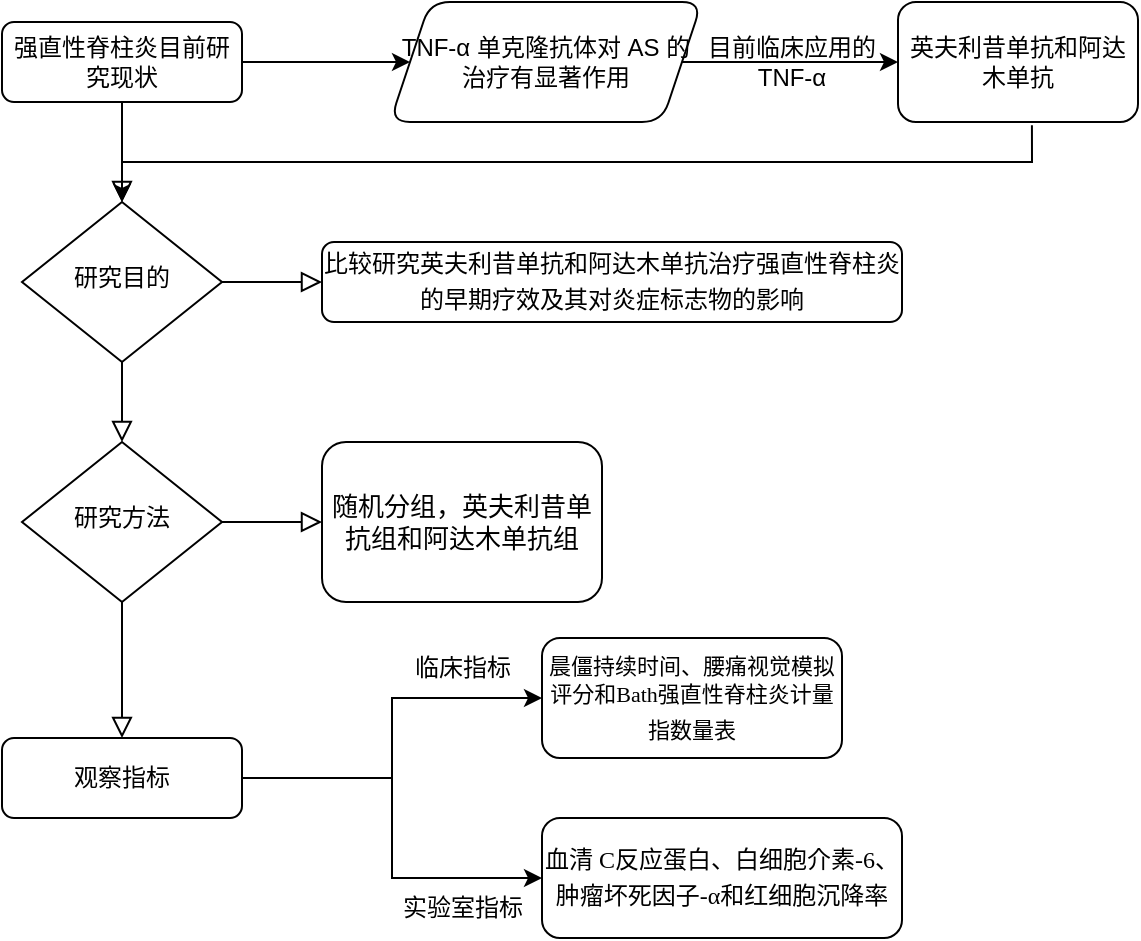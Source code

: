 <mxfile version="21.7.4" type="github">
  <diagram id="C5RBs43oDa-KdzZeNtuy" name="Page-1">
    <mxGraphModel dx="819" dy="515" grid="1" gridSize="10" guides="1" tooltips="1" connect="1" arrows="1" fold="1" page="1" pageScale="1" pageWidth="827" pageHeight="1169" math="0" shadow="0">
      <root>
        <mxCell id="WIyWlLk6GJQsqaUBKTNV-0" />
        <mxCell id="WIyWlLk6GJQsqaUBKTNV-1" parent="WIyWlLk6GJQsqaUBKTNV-0" />
        <mxCell id="WIyWlLk6GJQsqaUBKTNV-2" value="" style="rounded=0;html=1;jettySize=auto;orthogonalLoop=1;fontSize=11;endArrow=block;endFill=0;endSize=8;strokeWidth=1;shadow=0;labelBackgroundColor=none;edgeStyle=orthogonalEdgeStyle;exitX=0.558;exitY=1.028;exitDx=0;exitDy=0;exitPerimeter=0;" parent="WIyWlLk6GJQsqaUBKTNV-1" source="stuIeU_nHZXq38iPbW_k-2" target="WIyWlLk6GJQsqaUBKTNV-6" edge="1">
          <mxGeometry relative="1" as="geometry">
            <Array as="points">
              <mxPoint x="675" y="150" />
              <mxPoint x="220" y="150" />
            </Array>
          </mxGeometry>
        </mxCell>
        <mxCell id="stuIeU_nHZXq38iPbW_k-1" value="" style="edgeStyle=orthogonalEdgeStyle;rounded=0;orthogonalLoop=1;jettySize=auto;html=1;" edge="1" parent="WIyWlLk6GJQsqaUBKTNV-1" source="WIyWlLk6GJQsqaUBKTNV-3" target="stuIeU_nHZXq38iPbW_k-0">
          <mxGeometry relative="1" as="geometry" />
        </mxCell>
        <mxCell id="stuIeU_nHZXq38iPbW_k-6" value="" style="edgeStyle=orthogonalEdgeStyle;rounded=0;orthogonalLoop=1;jettySize=auto;html=1;" edge="1" parent="WIyWlLk6GJQsqaUBKTNV-1" source="WIyWlLk6GJQsqaUBKTNV-3" target="WIyWlLk6GJQsqaUBKTNV-6">
          <mxGeometry relative="1" as="geometry" />
        </mxCell>
        <mxCell id="WIyWlLk6GJQsqaUBKTNV-3" value="强直性脊柱炎目前研究现状" style="rounded=1;whiteSpace=wrap;html=1;fontSize=12;glass=0;strokeWidth=1;shadow=0;" parent="WIyWlLk6GJQsqaUBKTNV-1" vertex="1">
          <mxGeometry x="160" y="80" width="120" height="40" as="geometry" />
        </mxCell>
        <mxCell id="WIyWlLk6GJQsqaUBKTNV-4" value="" style="rounded=0;html=1;jettySize=auto;orthogonalLoop=1;fontSize=11;endArrow=block;endFill=0;endSize=8;strokeWidth=1;shadow=0;labelBackgroundColor=none;edgeStyle=orthogonalEdgeStyle;" parent="WIyWlLk6GJQsqaUBKTNV-1" source="WIyWlLk6GJQsqaUBKTNV-6" target="WIyWlLk6GJQsqaUBKTNV-10" edge="1">
          <mxGeometry y="20" relative="1" as="geometry">
            <mxPoint as="offset" />
          </mxGeometry>
        </mxCell>
        <mxCell id="WIyWlLk6GJQsqaUBKTNV-5" value="" style="edgeStyle=orthogonalEdgeStyle;rounded=0;html=1;jettySize=auto;orthogonalLoop=1;fontSize=11;endArrow=block;endFill=0;endSize=8;strokeWidth=1;shadow=0;labelBackgroundColor=none;" parent="WIyWlLk6GJQsqaUBKTNV-1" source="WIyWlLk6GJQsqaUBKTNV-6" target="WIyWlLk6GJQsqaUBKTNV-7" edge="1">
          <mxGeometry y="10" relative="1" as="geometry">
            <mxPoint as="offset" />
          </mxGeometry>
        </mxCell>
        <mxCell id="WIyWlLk6GJQsqaUBKTNV-6" value="研究目的" style="rhombus;whiteSpace=wrap;html=1;shadow=0;fontFamily=Helvetica;fontSize=12;align=center;strokeWidth=1;spacing=6;spacingTop=-4;" parent="WIyWlLk6GJQsqaUBKTNV-1" vertex="1">
          <mxGeometry x="170" y="170" width="100" height="80" as="geometry" />
        </mxCell>
        <mxCell id="WIyWlLk6GJQsqaUBKTNV-7" value="比较研究英夫利昔单抗和阿达木单抗治疗强直性脊柱炎的早期疗效及其对炎症标志物的影响&lt;span style=&quot;font-size: medium; text-align: start;&quot;&gt;&lt;/span&gt;" style="rounded=1;whiteSpace=wrap;html=1;fontSize=12;glass=0;strokeWidth=1;shadow=0;" parent="WIyWlLk6GJQsqaUBKTNV-1" vertex="1">
          <mxGeometry x="320" y="190" width="290" height="40" as="geometry" />
        </mxCell>
        <mxCell id="WIyWlLk6GJQsqaUBKTNV-8" value="" style="rounded=0;html=1;jettySize=auto;orthogonalLoop=1;fontSize=11;endArrow=block;endFill=0;endSize=8;strokeWidth=1;shadow=0;labelBackgroundColor=none;edgeStyle=orthogonalEdgeStyle;" parent="WIyWlLk6GJQsqaUBKTNV-1" source="WIyWlLk6GJQsqaUBKTNV-10" target="WIyWlLk6GJQsqaUBKTNV-11" edge="1">
          <mxGeometry x="0.333" y="20" relative="1" as="geometry">
            <mxPoint as="offset" />
          </mxGeometry>
        </mxCell>
        <mxCell id="WIyWlLk6GJQsqaUBKTNV-9" value="" style="edgeStyle=orthogonalEdgeStyle;rounded=0;html=1;jettySize=auto;orthogonalLoop=1;fontSize=11;endArrow=block;endFill=0;endSize=8;strokeWidth=1;shadow=0;labelBackgroundColor=none;" parent="WIyWlLk6GJQsqaUBKTNV-1" source="WIyWlLk6GJQsqaUBKTNV-10" target="WIyWlLk6GJQsqaUBKTNV-12" edge="1">
          <mxGeometry y="10" relative="1" as="geometry">
            <mxPoint as="offset" />
          </mxGeometry>
        </mxCell>
        <mxCell id="WIyWlLk6GJQsqaUBKTNV-10" value="研究方法" style="rhombus;whiteSpace=wrap;html=1;shadow=0;fontFamily=Helvetica;fontSize=12;align=center;strokeWidth=1;spacing=6;spacingTop=-4;" parent="WIyWlLk6GJQsqaUBKTNV-1" vertex="1">
          <mxGeometry x="170" y="290" width="100" height="80" as="geometry" />
        </mxCell>
        <mxCell id="stuIeU_nHZXq38iPbW_k-8" value="" style="edgeStyle=orthogonalEdgeStyle;rounded=0;orthogonalLoop=1;jettySize=auto;html=1;" edge="1" parent="WIyWlLk6GJQsqaUBKTNV-1" source="WIyWlLk6GJQsqaUBKTNV-11" target="stuIeU_nHZXq38iPbW_k-7">
          <mxGeometry relative="1" as="geometry" />
        </mxCell>
        <mxCell id="stuIeU_nHZXq38iPbW_k-14" value="" style="edgeStyle=orthogonalEdgeStyle;rounded=0;orthogonalLoop=1;jettySize=auto;html=1;entryX=0;entryY=0.5;entryDx=0;entryDy=0;" edge="1" parent="WIyWlLk6GJQsqaUBKTNV-1" source="WIyWlLk6GJQsqaUBKTNV-11" target="stuIeU_nHZXq38iPbW_k-13">
          <mxGeometry relative="1" as="geometry" />
        </mxCell>
        <mxCell id="WIyWlLk6GJQsqaUBKTNV-11" value="观察指标" style="rounded=1;whiteSpace=wrap;html=1;fontSize=12;glass=0;strokeWidth=1;shadow=0;" parent="WIyWlLk6GJQsqaUBKTNV-1" vertex="1">
          <mxGeometry x="160" y="438" width="120" height="40" as="geometry" />
        </mxCell>
        <mxCell id="WIyWlLk6GJQsqaUBKTNV-12" value="&lt;div style=&quot;text-align: center;&quot;&gt;&lt;span style=&quot;font-family: 宋体; text-align: start; font-size: 13px; background-color: transparent;&quot;&gt;随机分组，英夫利昔单抗组和阿达木单抗组&lt;/span&gt;&lt;/div&gt;&lt;span style=&quot;font-size: medium; text-align: start;&quot;&gt;&lt;/span&gt;" style="rounded=1;whiteSpace=wrap;html=1;fontSize=12;glass=0;strokeWidth=1;shadow=0;" parent="WIyWlLk6GJQsqaUBKTNV-1" vertex="1">
          <mxGeometry x="320" y="290" width="140" height="80" as="geometry" />
        </mxCell>
        <mxCell id="stuIeU_nHZXq38iPbW_k-3" value="" style="edgeStyle=orthogonalEdgeStyle;rounded=0;orthogonalLoop=1;jettySize=auto;html=1;" edge="1" parent="WIyWlLk6GJQsqaUBKTNV-1" source="stuIeU_nHZXq38iPbW_k-0" target="stuIeU_nHZXq38iPbW_k-2">
          <mxGeometry relative="1" as="geometry">
            <Array as="points">
              <mxPoint x="530" y="100" />
              <mxPoint x="530" y="100" />
            </Array>
          </mxGeometry>
        </mxCell>
        <mxCell id="stuIeU_nHZXq38iPbW_k-0" value="TNF-α 单克隆抗体对 AS 的治疗有显著作用" style="shape=parallelogram;perimeter=parallelogramPerimeter;whiteSpace=wrap;html=1;fixedSize=1;rounded=1;glass=0;strokeWidth=1;shadow=0;" vertex="1" parent="WIyWlLk6GJQsqaUBKTNV-1">
          <mxGeometry x="354" y="70" width="156" height="60" as="geometry" />
        </mxCell>
        <mxCell id="stuIeU_nHZXq38iPbW_k-2" value="英夫利昔单抗和阿达木单抗" style="rounded=1;whiteSpace=wrap;html=1;glass=0;strokeWidth=1;shadow=0;" vertex="1" parent="WIyWlLk6GJQsqaUBKTNV-1">
          <mxGeometry x="608" y="70" width="120" height="60" as="geometry" />
        </mxCell>
        <mxCell id="stuIeU_nHZXq38iPbW_k-5" value="目前临床应用的TNF-α" style="text;strokeColor=none;align=center;fillColor=none;html=1;verticalAlign=middle;whiteSpace=wrap;rounded=0;" vertex="1" parent="WIyWlLk6GJQsqaUBKTNV-1">
          <mxGeometry x="510" y="85" width="90" height="30" as="geometry" />
        </mxCell>
        <mxCell id="stuIeU_nHZXq38iPbW_k-7" value="&lt;font style=&quot;font-size: 11px;&quot;&gt;晨僵持续时间、腰痛视觉模拟评分和&lt;span style=&quot;text-align: start; font-family: &amp;quot;Times New Roman&amp;quot;, serif; font-size: 11px;&quot; lang=&quot;EN-US&quot;&gt;Bath&lt;/span&gt;&lt;span style=&quot;text-align: start; font-family: 宋体; font-size: 11px;&quot;&gt;强直性脊柱炎计量指数量表&lt;/span&gt;&lt;/font&gt;&lt;span style=&quot;font-size: medium; text-align: start;&quot;&gt;&lt;/span&gt;" style="whiteSpace=wrap;html=1;rounded=1;glass=0;strokeWidth=1;shadow=0;" vertex="1" parent="WIyWlLk6GJQsqaUBKTNV-1">
          <mxGeometry x="430" y="388" width="150" height="60" as="geometry" />
        </mxCell>
        <mxCell id="stuIeU_nHZXq38iPbW_k-9" value="临床指标" style="text;html=1;align=center;verticalAlign=middle;resizable=0;points=[];autosize=1;strokeColor=none;fillColor=none;" vertex="1" parent="WIyWlLk6GJQsqaUBKTNV-1">
          <mxGeometry x="355" y="388" width="70" height="30" as="geometry" />
        </mxCell>
        <mxCell id="stuIeU_nHZXq38iPbW_k-13" value="&lt;font style=&quot;font-size: 12px;&quot;&gt;血清&lt;span style=&quot;text-align: start; font-family: &amp;quot;Times New Roman&amp;quot;, serif;&quot; lang=&quot;EN-US&quot;&gt; C&lt;/span&gt;&lt;span style=&quot;text-align: start; font-family: 宋体;&quot;&gt;反应蛋白、白细胞介素&lt;/span&gt;&lt;span style=&quot;text-align: start; font-family: &amp;quot;Times New Roman&amp;quot;, serif;&quot; lang=&quot;EN-US&quot;&gt;-6&lt;/span&gt;&lt;span style=&quot;text-align: start; font-family: 宋体;&quot;&gt;、肿瘤坏死因子&lt;/span&gt;&lt;span style=&quot;text-align: start; font-family: &amp;quot;Times New Roman&amp;quot;, serif;&quot; lang=&quot;EN-US&quot;&gt;-α&lt;/span&gt;&lt;span style=&quot;text-align: start; font-family: 宋体;&quot;&gt;和红细胞沉降率&lt;/span&gt;&lt;/font&gt;&lt;span style=&quot;font-size: medium; text-align: start;&quot;&gt;&lt;/span&gt;" style="whiteSpace=wrap;html=1;rounded=1;glass=0;strokeWidth=1;shadow=0;" vertex="1" parent="WIyWlLk6GJQsqaUBKTNV-1">
          <mxGeometry x="430" y="478" width="180" height="60" as="geometry" />
        </mxCell>
        <mxCell id="stuIeU_nHZXq38iPbW_k-15" value="实验室指标" style="text;html=1;align=center;verticalAlign=middle;resizable=0;points=[];autosize=1;strokeColor=none;fillColor=none;" vertex="1" parent="WIyWlLk6GJQsqaUBKTNV-1">
          <mxGeometry x="350" y="508" width="80" height="30" as="geometry" />
        </mxCell>
      </root>
    </mxGraphModel>
  </diagram>
</mxfile>
